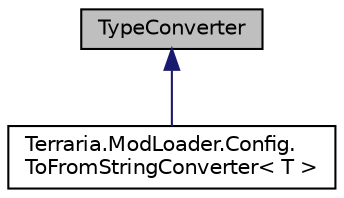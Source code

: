digraph "TypeConverter"
{
 // LATEX_PDF_SIZE
  edge [fontname="Helvetica",fontsize="10",labelfontname="Helvetica",labelfontsize="10"];
  node [fontname="Helvetica",fontsize="10",shape=record];
  Node1 [label="TypeConverter",height=0.2,width=0.4,color="black", fillcolor="grey75", style="filled", fontcolor="black",tooltip=" "];
  Node1 -> Node2 [dir="back",color="midnightblue",fontsize="10",style="solid",fontname="Helvetica"];
  Node2 [label="Terraria.ModLoader.Config.\lToFromStringConverter\< T \>",height=0.2,width=0.4,color="black", fillcolor="white", style="filled",URL="$class_terraria_1_1_mod_loader_1_1_config_1_1_to_from_string_converter.html",tooltip="This TypeConverter facilitates converting to and from the string Type. This is necessary for Objects ..."];
}

